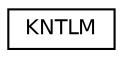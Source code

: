 digraph "Graphical Class Hierarchy"
{
  edge [fontname="Helvetica",fontsize="10",labelfontname="Helvetica",labelfontsize="10"];
  node [fontname="Helvetica",fontsize="10",shape=record];
  rankdir="LR";
  Node0 [label="KNTLM",height=0.2,width=0.4,color="black", fillcolor="white", style="filled",URL="$classKNTLM.html",tooltip="KNTLM class implements the NTLM authentication protocol. "];
}
